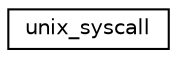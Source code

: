 digraph "Graphical Class Hierarchy"
{
 // LATEX_PDF_SIZE
  edge [fontname="Helvetica",fontsize="10",labelfontname="Helvetica",labelfontsize="10"];
  node [fontname="Helvetica",fontsize="10",shape=record];
  rankdir="LR";
  Node0 [label="unix_syscall",height=0.2,width=0.4,color="black", fillcolor="white", style="filled",URL="$db/d1b/sqlite3_8c.html#d4/db4/structunix__syscall",tooltip=" "];
}
